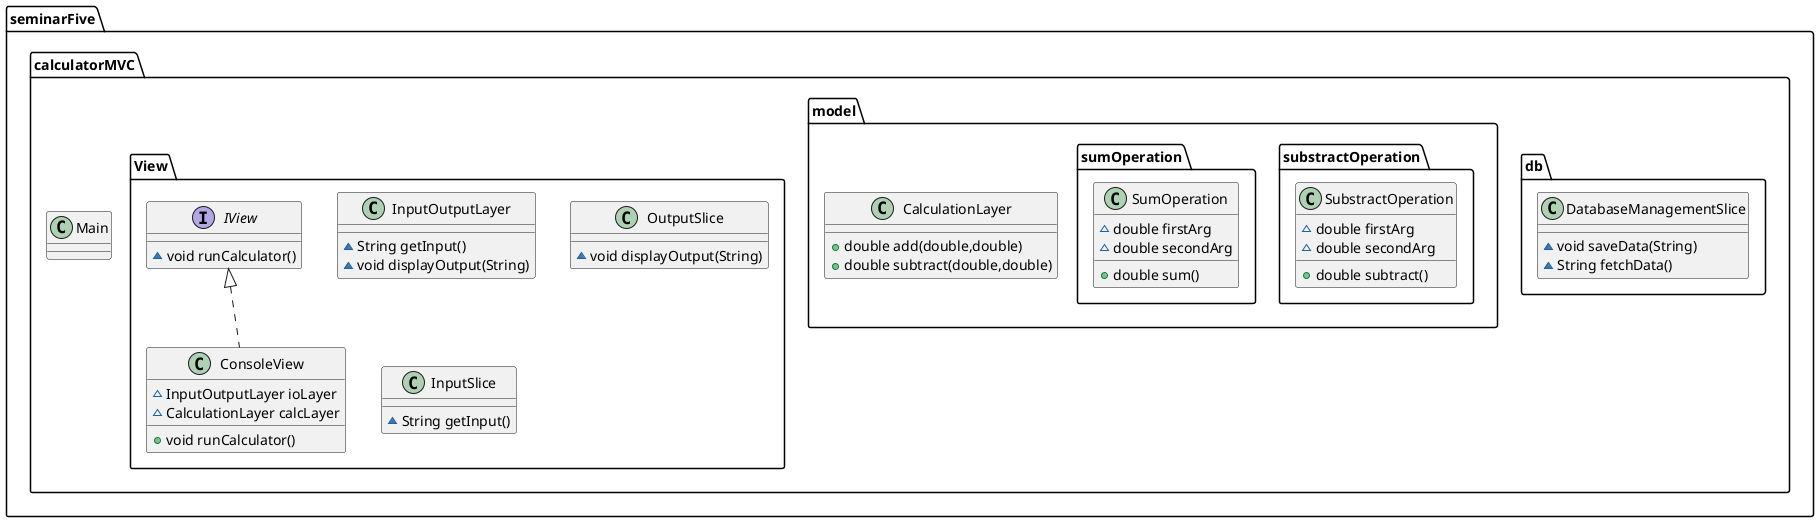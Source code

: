 @startuml
class seminarFive.calculatorMVC.db.DatabaseManagementSlice {
~ void saveData(String)
~ String fetchData()
}
class seminarFive.calculatorMVC.model.substractOperation.SubstractOperation {
~ double firstArg
~ double secondArg
+ double subtract()
}
class seminarFive.calculatorMVC.View.InputOutputLayer {
~ String getInput()
~ void displayOutput(String)
}
class seminarFive.calculatorMVC.View.OutputSlice {
~ void displayOutput(String)
}
interface seminarFive.calculatorMVC.View.IView {
~ void runCalculator()
}
class seminarFive.calculatorMVC.View.ConsoleView {
~ InputOutputLayer ioLayer
~ CalculationLayer calcLayer
+ void runCalculator()
}
class seminarFive.calculatorMVC.model.CalculationLayer {
+ double add(double,double)
+ double subtract(double,double)
}
class seminarFive.calculatorMVC.model.sumOperation.SumOperation {
~ double firstArg
~ double secondArg
+ double sum()
}
class seminarFive.calculatorMVC.View.InputSlice {
~ String getInput()
}
class seminarFive.calculatorMVC.Main {
}


seminarFive.calculatorMVC.View.IView <|.. seminarFive.calculatorMVC.View.ConsoleView
@enduml